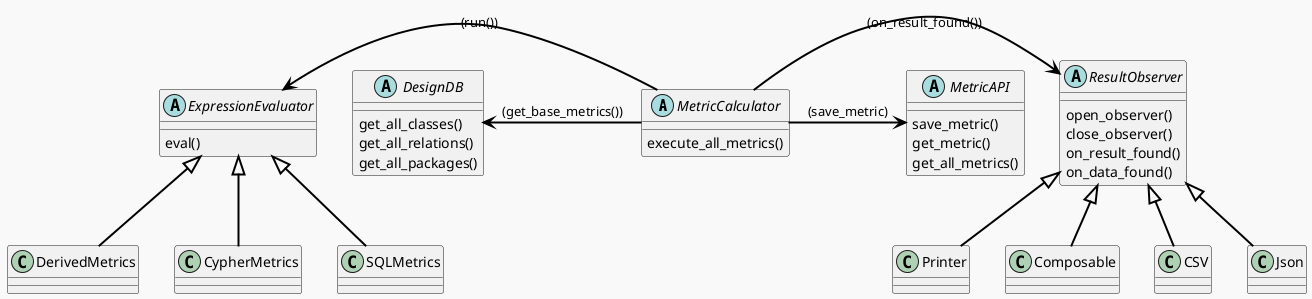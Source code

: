 @startuml MetricCalculator-resultObserver
skinparam packageStyle rectangle
skinparam shadowing false
skinparam backgroundColor #F9F9F9
skinparam packageBackgroundColor #DDDDDD
skinparam packageBorderColor #000000
skinparam arrowColor #000000
skinparam arrowThickness 2

abstract class MetricCalculator {
    execute_all_metrics()
}
abstract class ExpressionEvaluator {
    eval()
}
abstract class MetricAPI {
    save_metric()
    get_metric()
    get_all_metrics()
}
abstract class DesignDB{
    get_all_classes()
    get_all_relations()
    get_all_packages()
}
abstract class ResultObserver {
    open_observer()
    close_observer()
    on_result_found()
    on_data_found()
}

class DerivedMetrics
class CypherMetrics
class SQLMetrics

class Printer
class Composable
class CSV
class Json


ExpressionEvaluator <|-- CypherMetrics   
ExpressionEvaluator <|-- SQLMetrics
ExpressionEvaluator <|-- DerivedMetrics

ResultObserver <|-- Printer
ResultObserver <|-- Composable
ResultObserver <|-- CSV
ResultObserver <|-- Json

ExpressionEvaluator <- MetricCalculator : (run())
MetricCalculator -> ResultObserver : (on_result_found())
DesignDB <- MetricCalculator : (get_base_metrics())
MetricCalculator  -> MetricAPI : (save_metric)

@enduml